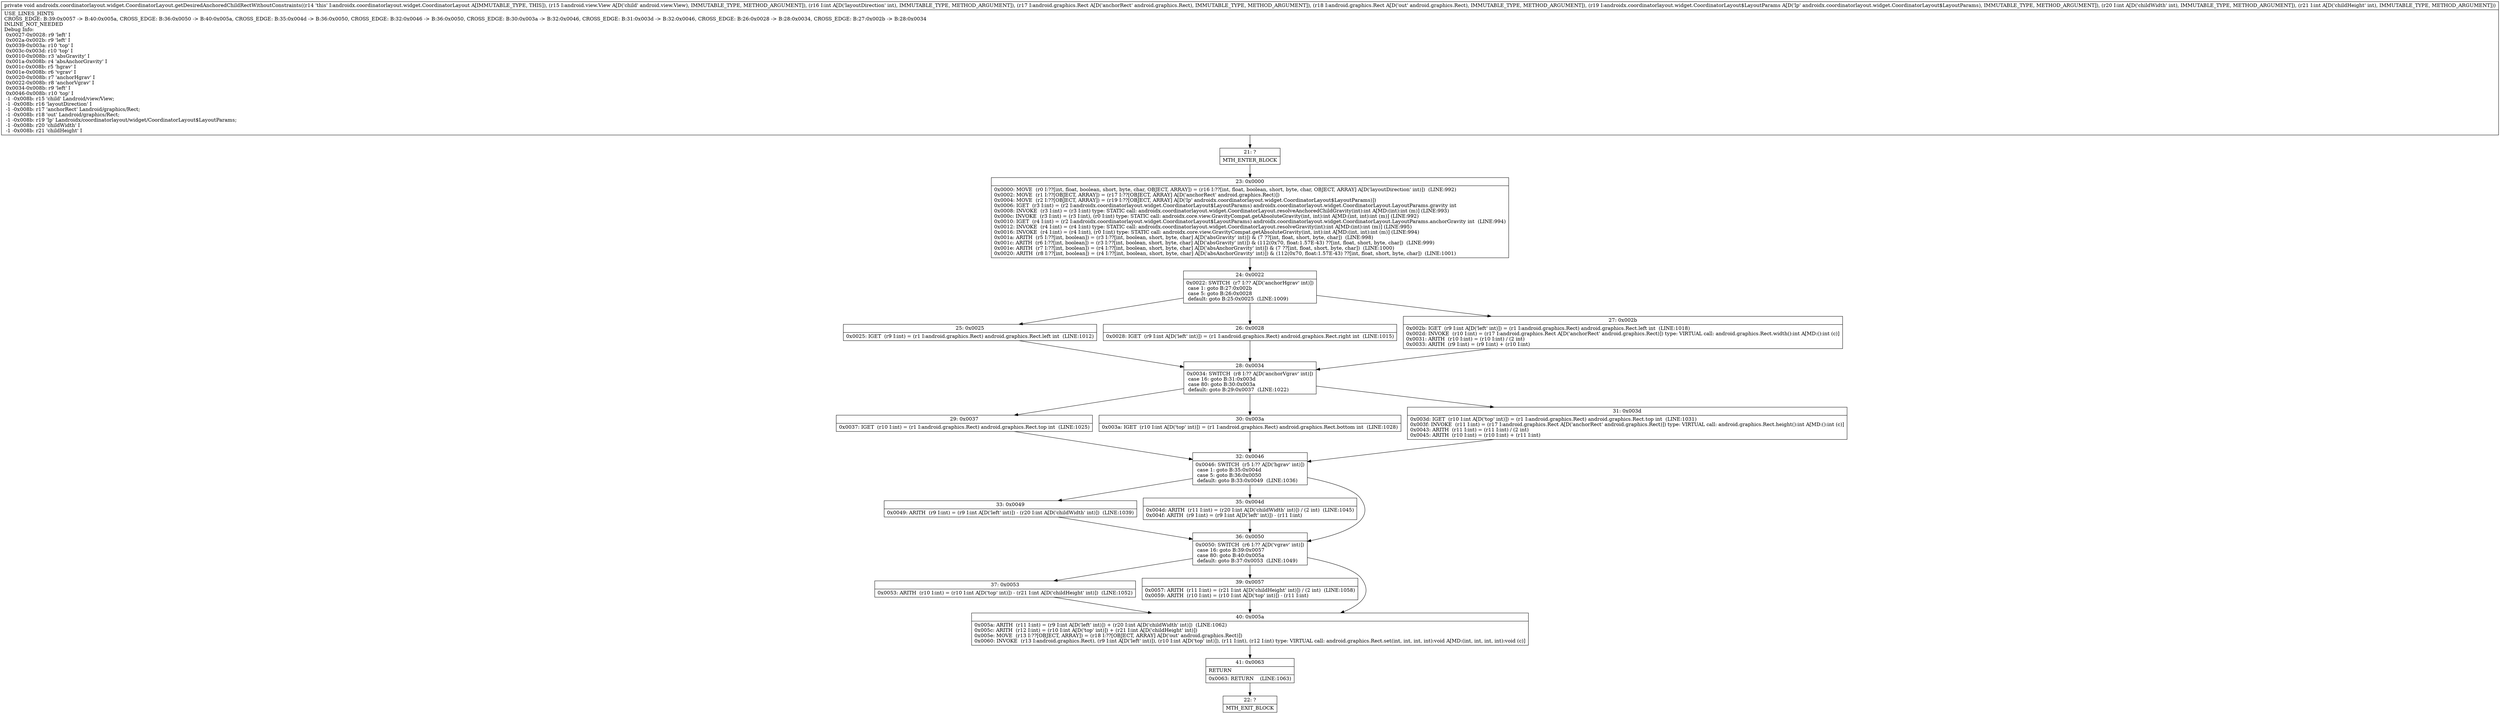 digraph "CFG forandroidx.coordinatorlayout.widget.CoordinatorLayout.getDesiredAnchoredChildRectWithoutConstraints(Landroid\/view\/View;ILandroid\/graphics\/Rect;Landroid\/graphics\/Rect;Landroidx\/coordinatorlayout\/widget\/CoordinatorLayout$LayoutParams;II)V" {
Node_21 [shape=record,label="{21\:\ ?|MTH_ENTER_BLOCK\l}"];
Node_23 [shape=record,label="{23\:\ 0x0000|0x0000: MOVE  (r0 I:??[int, float, boolean, short, byte, char, OBJECT, ARRAY]) = (r16 I:??[int, float, boolean, short, byte, char, OBJECT, ARRAY] A[D('layoutDirection' int)])  (LINE:992)\l0x0002: MOVE  (r1 I:??[OBJECT, ARRAY]) = (r17 I:??[OBJECT, ARRAY] A[D('anchorRect' android.graphics.Rect)]) \l0x0004: MOVE  (r2 I:??[OBJECT, ARRAY]) = (r19 I:??[OBJECT, ARRAY] A[D('lp' androidx.coordinatorlayout.widget.CoordinatorLayout$LayoutParams)]) \l0x0006: IGET  (r3 I:int) = (r2 I:androidx.coordinatorlayout.widget.CoordinatorLayout$LayoutParams) androidx.coordinatorlayout.widget.CoordinatorLayout.LayoutParams.gravity int \l0x0008: INVOKE  (r3 I:int) = (r3 I:int) type: STATIC call: androidx.coordinatorlayout.widget.CoordinatorLayout.resolveAnchoredChildGravity(int):int A[MD:(int):int (m)] (LINE:993)\l0x000c: INVOKE  (r3 I:int) = (r3 I:int), (r0 I:int) type: STATIC call: androidx.core.view.GravityCompat.getAbsoluteGravity(int, int):int A[MD:(int, int):int (m)] (LINE:992)\l0x0010: IGET  (r4 I:int) = (r2 I:androidx.coordinatorlayout.widget.CoordinatorLayout$LayoutParams) androidx.coordinatorlayout.widget.CoordinatorLayout.LayoutParams.anchorGravity int  (LINE:994)\l0x0012: INVOKE  (r4 I:int) = (r4 I:int) type: STATIC call: androidx.coordinatorlayout.widget.CoordinatorLayout.resolveGravity(int):int A[MD:(int):int (m)] (LINE:995)\l0x0016: INVOKE  (r4 I:int) = (r4 I:int), (r0 I:int) type: STATIC call: androidx.core.view.GravityCompat.getAbsoluteGravity(int, int):int A[MD:(int, int):int (m)] (LINE:994)\l0x001a: ARITH  (r5 I:??[int, boolean]) = (r3 I:??[int, boolean, short, byte, char] A[D('absGravity' int)]) & (7 ??[int, float, short, byte, char])  (LINE:998)\l0x001c: ARITH  (r6 I:??[int, boolean]) = (r3 I:??[int, boolean, short, byte, char] A[D('absGravity' int)]) & (112(0x70, float:1.57E\-43) ??[int, float, short, byte, char])  (LINE:999)\l0x001e: ARITH  (r7 I:??[int, boolean]) = (r4 I:??[int, boolean, short, byte, char] A[D('absAnchorGravity' int)]) & (7 ??[int, float, short, byte, char])  (LINE:1000)\l0x0020: ARITH  (r8 I:??[int, boolean]) = (r4 I:??[int, boolean, short, byte, char] A[D('absAnchorGravity' int)]) & (112(0x70, float:1.57E\-43) ??[int, float, short, byte, char])  (LINE:1001)\l}"];
Node_24 [shape=record,label="{24\:\ 0x0022|0x0022: SWITCH  (r7 I:?? A[D('anchorHgrav' int)])\l case 1: goto B:27:0x002b\l case 5: goto B:26:0x0028\l default: goto B:25:0x0025  (LINE:1009)\l}"];
Node_25 [shape=record,label="{25\:\ 0x0025|0x0025: IGET  (r9 I:int) = (r1 I:android.graphics.Rect) android.graphics.Rect.left int  (LINE:1012)\l}"];
Node_28 [shape=record,label="{28\:\ 0x0034|0x0034: SWITCH  (r8 I:?? A[D('anchorVgrav' int)])\l case 16: goto B:31:0x003d\l case 80: goto B:30:0x003a\l default: goto B:29:0x0037  (LINE:1022)\l}"];
Node_29 [shape=record,label="{29\:\ 0x0037|0x0037: IGET  (r10 I:int) = (r1 I:android.graphics.Rect) android.graphics.Rect.top int  (LINE:1025)\l}"];
Node_32 [shape=record,label="{32\:\ 0x0046|0x0046: SWITCH  (r5 I:?? A[D('hgrav' int)])\l case 1: goto B:35:0x004d\l case 5: goto B:36:0x0050\l default: goto B:33:0x0049  (LINE:1036)\l}"];
Node_33 [shape=record,label="{33\:\ 0x0049|0x0049: ARITH  (r9 I:int) = (r9 I:int A[D('left' int)]) \- (r20 I:int A[D('childWidth' int)])  (LINE:1039)\l}"];
Node_35 [shape=record,label="{35\:\ 0x004d|0x004d: ARITH  (r11 I:int) = (r20 I:int A[D('childWidth' int)]) \/ (2 int)  (LINE:1045)\l0x004f: ARITH  (r9 I:int) = (r9 I:int A[D('left' int)]) \- (r11 I:int) \l}"];
Node_36 [shape=record,label="{36\:\ 0x0050|0x0050: SWITCH  (r6 I:?? A[D('vgrav' int)])\l case 16: goto B:39:0x0057\l case 80: goto B:40:0x005a\l default: goto B:37:0x0053  (LINE:1049)\l}"];
Node_37 [shape=record,label="{37\:\ 0x0053|0x0053: ARITH  (r10 I:int) = (r10 I:int A[D('top' int)]) \- (r21 I:int A[D('childHeight' int)])  (LINE:1052)\l}"];
Node_39 [shape=record,label="{39\:\ 0x0057|0x0057: ARITH  (r11 I:int) = (r21 I:int A[D('childHeight' int)]) \/ (2 int)  (LINE:1058)\l0x0059: ARITH  (r10 I:int) = (r10 I:int A[D('top' int)]) \- (r11 I:int) \l}"];
Node_40 [shape=record,label="{40\:\ 0x005a|0x005a: ARITH  (r11 I:int) = (r9 I:int A[D('left' int)]) + (r20 I:int A[D('childWidth' int)])  (LINE:1062)\l0x005c: ARITH  (r12 I:int) = (r10 I:int A[D('top' int)]) + (r21 I:int A[D('childHeight' int)]) \l0x005e: MOVE  (r13 I:??[OBJECT, ARRAY]) = (r18 I:??[OBJECT, ARRAY] A[D('out' android.graphics.Rect)]) \l0x0060: INVOKE  (r13 I:android.graphics.Rect), (r9 I:int A[D('left' int)]), (r10 I:int A[D('top' int)]), (r11 I:int), (r12 I:int) type: VIRTUAL call: android.graphics.Rect.set(int, int, int, int):void A[MD:(int, int, int, int):void (c)]\l}"];
Node_41 [shape=record,label="{41\:\ 0x0063|RETURN\l|0x0063: RETURN    (LINE:1063)\l}"];
Node_22 [shape=record,label="{22\:\ ?|MTH_EXIT_BLOCK\l}"];
Node_30 [shape=record,label="{30\:\ 0x003a|0x003a: IGET  (r10 I:int A[D('top' int)]) = (r1 I:android.graphics.Rect) android.graphics.Rect.bottom int  (LINE:1028)\l}"];
Node_31 [shape=record,label="{31\:\ 0x003d|0x003d: IGET  (r10 I:int A[D('top' int)]) = (r1 I:android.graphics.Rect) android.graphics.Rect.top int  (LINE:1031)\l0x003f: INVOKE  (r11 I:int) = (r17 I:android.graphics.Rect A[D('anchorRect' android.graphics.Rect)]) type: VIRTUAL call: android.graphics.Rect.height():int A[MD:():int (c)]\l0x0043: ARITH  (r11 I:int) = (r11 I:int) \/ (2 int) \l0x0045: ARITH  (r10 I:int) = (r10 I:int) + (r11 I:int) \l}"];
Node_26 [shape=record,label="{26\:\ 0x0028|0x0028: IGET  (r9 I:int A[D('left' int)]) = (r1 I:android.graphics.Rect) android.graphics.Rect.right int  (LINE:1015)\l}"];
Node_27 [shape=record,label="{27\:\ 0x002b|0x002b: IGET  (r9 I:int A[D('left' int)]) = (r1 I:android.graphics.Rect) android.graphics.Rect.left int  (LINE:1018)\l0x002d: INVOKE  (r10 I:int) = (r17 I:android.graphics.Rect A[D('anchorRect' android.graphics.Rect)]) type: VIRTUAL call: android.graphics.Rect.width():int A[MD:():int (c)]\l0x0031: ARITH  (r10 I:int) = (r10 I:int) \/ (2 int) \l0x0033: ARITH  (r9 I:int) = (r9 I:int) + (r10 I:int) \l}"];
MethodNode[shape=record,label="{private void androidx.coordinatorlayout.widget.CoordinatorLayout.getDesiredAnchoredChildRectWithoutConstraints((r14 'this' I:androidx.coordinatorlayout.widget.CoordinatorLayout A[IMMUTABLE_TYPE, THIS]), (r15 I:android.view.View A[D('child' android.view.View), IMMUTABLE_TYPE, METHOD_ARGUMENT]), (r16 I:int A[D('layoutDirection' int), IMMUTABLE_TYPE, METHOD_ARGUMENT]), (r17 I:android.graphics.Rect A[D('anchorRect' android.graphics.Rect), IMMUTABLE_TYPE, METHOD_ARGUMENT]), (r18 I:android.graphics.Rect A[D('out' android.graphics.Rect), IMMUTABLE_TYPE, METHOD_ARGUMENT]), (r19 I:androidx.coordinatorlayout.widget.CoordinatorLayout$LayoutParams A[D('lp' androidx.coordinatorlayout.widget.CoordinatorLayout$LayoutParams), IMMUTABLE_TYPE, METHOD_ARGUMENT]), (r20 I:int A[D('childWidth' int), IMMUTABLE_TYPE, METHOD_ARGUMENT]), (r21 I:int A[D('childHeight' int), IMMUTABLE_TYPE, METHOD_ARGUMENT]))  | USE_LINES_HINTS\lCROSS_EDGE: B:39:0x0057 \-\> B:40:0x005a, CROSS_EDGE: B:36:0x0050 \-\> B:40:0x005a, CROSS_EDGE: B:35:0x004d \-\> B:36:0x0050, CROSS_EDGE: B:32:0x0046 \-\> B:36:0x0050, CROSS_EDGE: B:30:0x003a \-\> B:32:0x0046, CROSS_EDGE: B:31:0x003d \-\> B:32:0x0046, CROSS_EDGE: B:26:0x0028 \-\> B:28:0x0034, CROSS_EDGE: B:27:0x002b \-\> B:28:0x0034\lINLINE_NOT_NEEDED\lDebug Info:\l  0x0027\-0x0028: r9 'left' I\l  0x002a\-0x002b: r9 'left' I\l  0x0039\-0x003a: r10 'top' I\l  0x003c\-0x003d: r10 'top' I\l  0x0010\-0x008b: r3 'absGravity' I\l  0x001a\-0x008b: r4 'absAnchorGravity' I\l  0x001c\-0x008b: r5 'hgrav' I\l  0x001e\-0x008b: r6 'vgrav' I\l  0x0020\-0x008b: r7 'anchorHgrav' I\l  0x0022\-0x008b: r8 'anchorVgrav' I\l  0x0034\-0x008b: r9 'left' I\l  0x0046\-0x008b: r10 'top' I\l  \-1 \-0x008b: r15 'child' Landroid\/view\/View;\l  \-1 \-0x008b: r16 'layoutDirection' I\l  \-1 \-0x008b: r17 'anchorRect' Landroid\/graphics\/Rect;\l  \-1 \-0x008b: r18 'out' Landroid\/graphics\/Rect;\l  \-1 \-0x008b: r19 'lp' Landroidx\/coordinatorlayout\/widget\/CoordinatorLayout$LayoutParams;\l  \-1 \-0x008b: r20 'childWidth' I\l  \-1 \-0x008b: r21 'childHeight' I\l}"];
MethodNode -> Node_21;Node_21 -> Node_23;
Node_23 -> Node_24;
Node_24 -> Node_25;
Node_24 -> Node_26;
Node_24 -> Node_27;
Node_25 -> Node_28;
Node_28 -> Node_29;
Node_28 -> Node_30;
Node_28 -> Node_31;
Node_29 -> Node_32;
Node_32 -> Node_33;
Node_32 -> Node_35;
Node_32 -> Node_36;
Node_33 -> Node_36;
Node_35 -> Node_36;
Node_36 -> Node_37;
Node_36 -> Node_39;
Node_36 -> Node_40;
Node_37 -> Node_40;
Node_39 -> Node_40;
Node_40 -> Node_41;
Node_41 -> Node_22;
Node_30 -> Node_32;
Node_31 -> Node_32;
Node_26 -> Node_28;
Node_27 -> Node_28;
}

